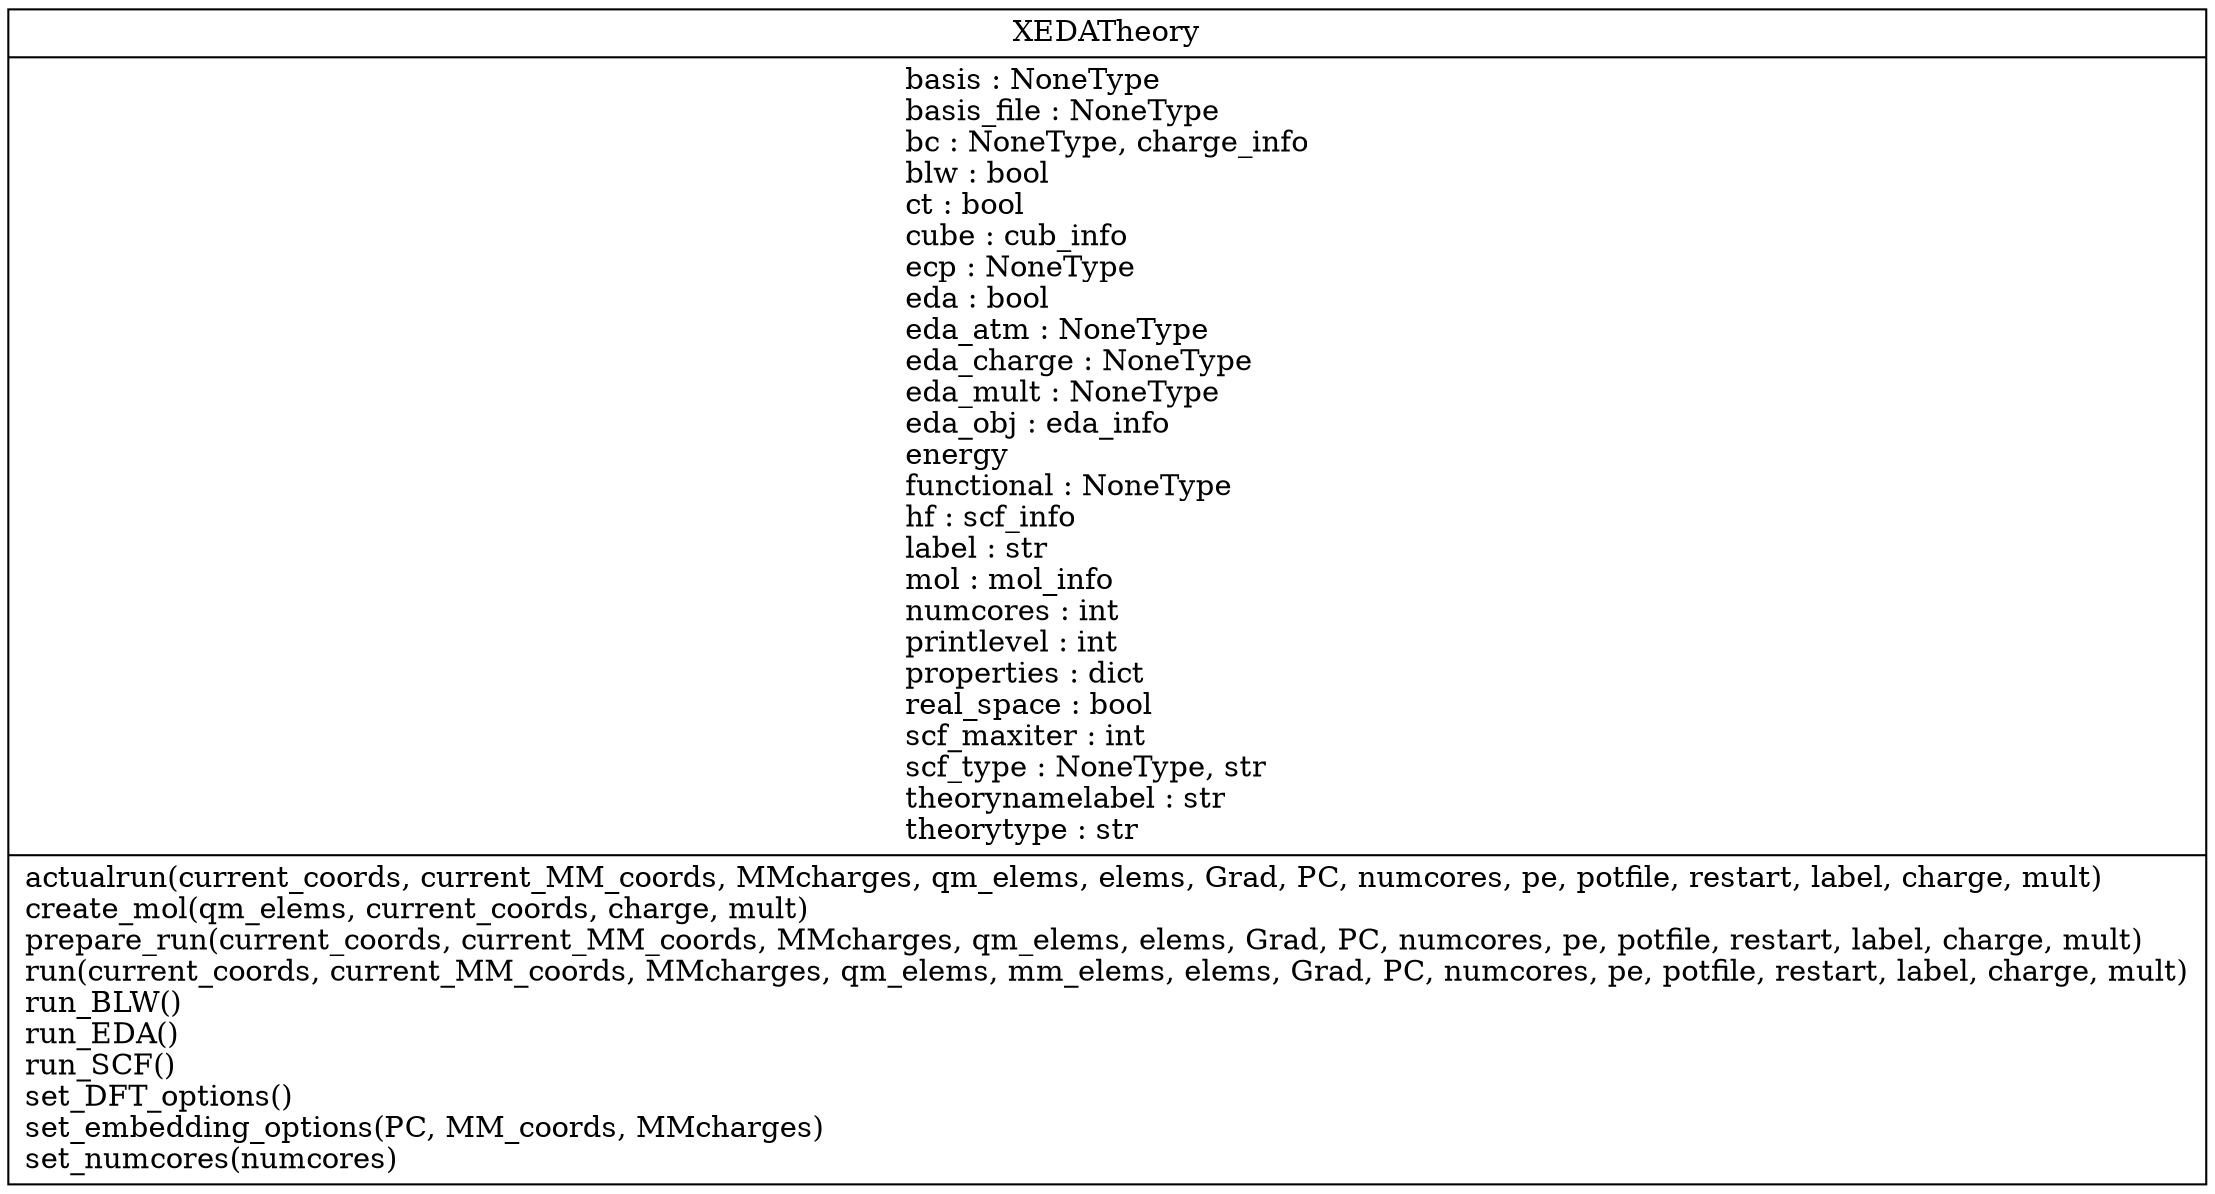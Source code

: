 digraph "classes_class_XEDA" {
rankdir=BT
charset="utf-8"
"ash.interfaces.interface_XEDA.XEDATheory" [color="black", fontcolor="black", label=<{XEDATheory|basis : NoneType<br ALIGN="LEFT"/>basis_file : NoneType<br ALIGN="LEFT"/>bc : NoneType, charge_info<br ALIGN="LEFT"/>blw : bool<br ALIGN="LEFT"/>ct : bool<br ALIGN="LEFT"/>cube : cub_info<br ALIGN="LEFT"/>ecp : NoneType<br ALIGN="LEFT"/>eda : bool<br ALIGN="LEFT"/>eda_atm : NoneType<br ALIGN="LEFT"/>eda_charge : NoneType<br ALIGN="LEFT"/>eda_mult : NoneType<br ALIGN="LEFT"/>eda_obj : eda_info<br ALIGN="LEFT"/>energy<br ALIGN="LEFT"/>functional : NoneType<br ALIGN="LEFT"/>hf : scf_info<br ALIGN="LEFT"/>label : str<br ALIGN="LEFT"/>mol : mol_info<br ALIGN="LEFT"/>numcores : int<br ALIGN="LEFT"/>printlevel : int<br ALIGN="LEFT"/>properties : dict<br ALIGN="LEFT"/>real_space : bool<br ALIGN="LEFT"/>scf_maxiter : int<br ALIGN="LEFT"/>scf_type : NoneType, str<br ALIGN="LEFT"/>theorynamelabel : str<br ALIGN="LEFT"/>theorytype : str<br ALIGN="LEFT"/>|actualrun(current_coords, current_MM_coords, MMcharges, qm_elems, elems, Grad, PC, numcores, pe, potfile, restart, label, charge, mult)<br ALIGN="LEFT"/>create_mol(qm_elems, current_coords, charge, mult)<br ALIGN="LEFT"/>prepare_run(current_coords, current_MM_coords, MMcharges, qm_elems, elems, Grad, PC, numcores, pe, potfile, restart, label, charge, mult)<br ALIGN="LEFT"/>run(current_coords, current_MM_coords, MMcharges, qm_elems, mm_elems, elems, Grad, PC, numcores, pe, potfile, restart, label, charge, mult)<br ALIGN="LEFT"/>run_BLW()<br ALIGN="LEFT"/>run_EDA()<br ALIGN="LEFT"/>run_SCF()<br ALIGN="LEFT"/>set_DFT_options()<br ALIGN="LEFT"/>set_embedding_options(PC, MM_coords, MMcharges)<br ALIGN="LEFT"/>set_numcores(numcores)<br ALIGN="LEFT"/>}>, shape="record", style="solid"];
}

